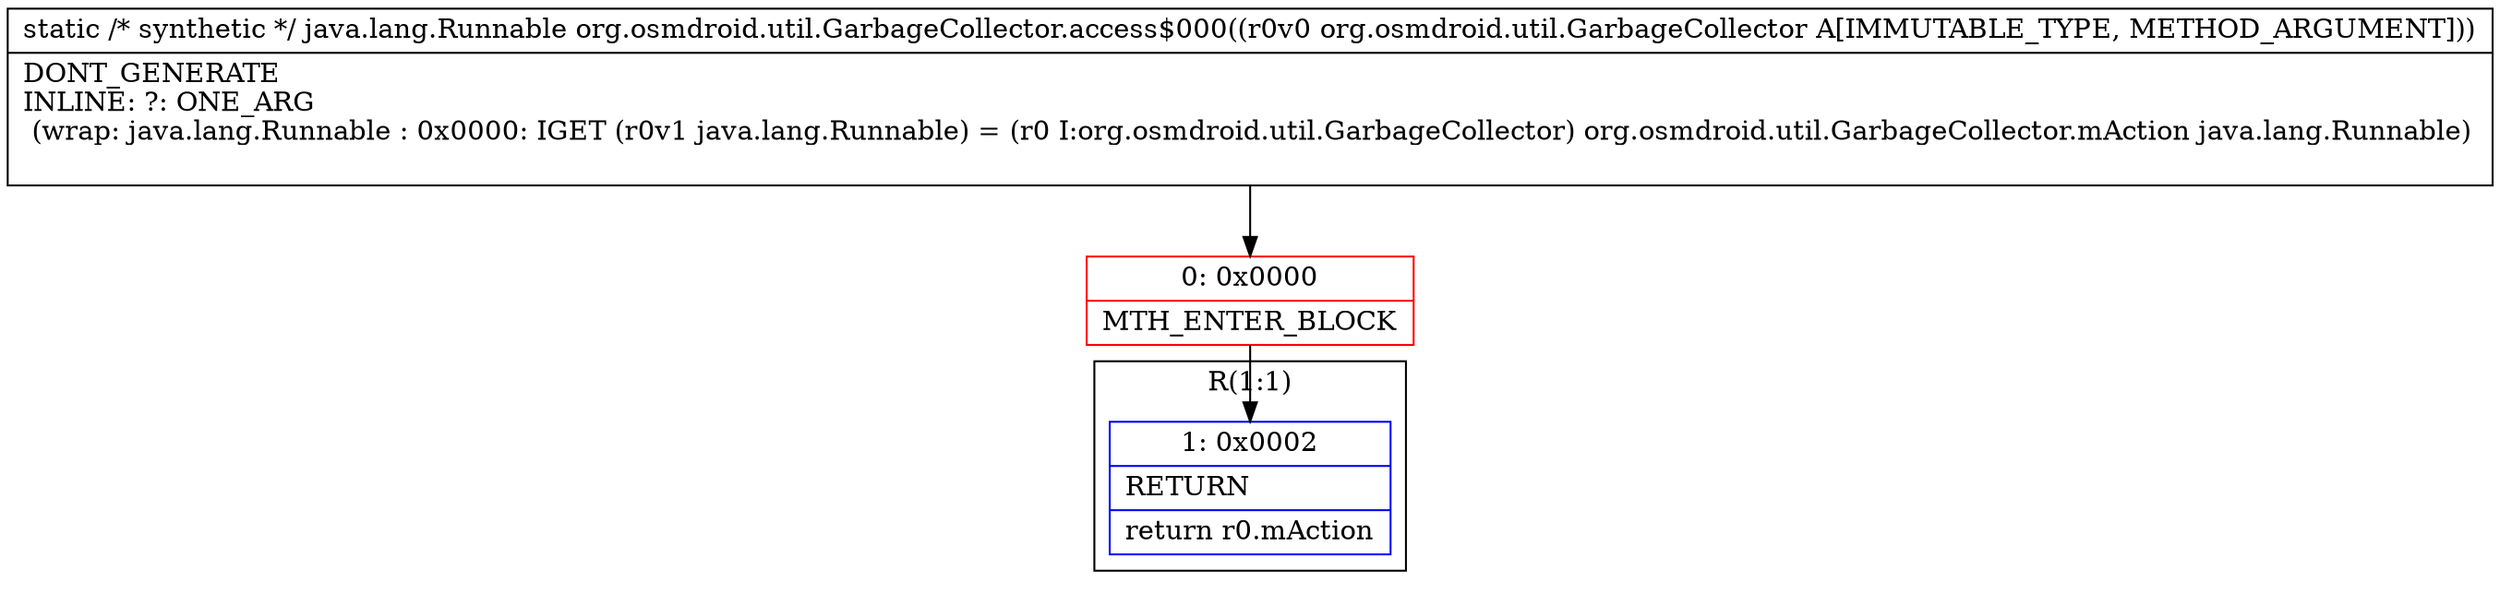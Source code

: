 digraph "CFG fororg.osmdroid.util.GarbageCollector.access$000(Lorg\/osmdroid\/util\/GarbageCollector;)Ljava\/lang\/Runnable;" {
subgraph cluster_Region_1836180384 {
label = "R(1:1)";
node [shape=record,color=blue];
Node_1 [shape=record,label="{1\:\ 0x0002|RETURN\l|return r0.mAction\l}"];
}
Node_0 [shape=record,color=red,label="{0\:\ 0x0000|MTH_ENTER_BLOCK\l}"];
MethodNode[shape=record,label="{static \/* synthetic *\/ java.lang.Runnable org.osmdroid.util.GarbageCollector.access$000((r0v0 org.osmdroid.util.GarbageCollector A[IMMUTABLE_TYPE, METHOD_ARGUMENT]))  | DONT_GENERATE\lINLINE: ?: ONE_ARG  \l  (wrap: java.lang.Runnable : 0x0000: IGET  (r0v1 java.lang.Runnable) = (r0 I:org.osmdroid.util.GarbageCollector) org.osmdroid.util.GarbageCollector.mAction java.lang.Runnable)\l\l}"];
MethodNode -> Node_0;
Node_0 -> Node_1;
}

